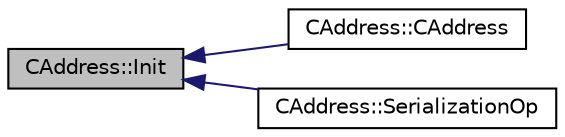 digraph "CAddress::Init"
{
  edge [fontname="Helvetica",fontsize="10",labelfontname="Helvetica",labelfontsize="10"];
  node [fontname="Helvetica",fontsize="10",shape=record];
  rankdir="LR";
  Node7 [label="CAddress::Init",height=0.2,width=0.4,color="black", fillcolor="grey75", style="filled", fontcolor="black"];
  Node7 -> Node8 [dir="back",color="midnightblue",fontsize="10",style="solid",fontname="Helvetica"];
  Node8 [label="CAddress::CAddress",height=0.2,width=0.4,color="black", fillcolor="white", style="filled",URL="$class_c_address.html#a84cd336180580ab69b8888a4339ccc37"];
  Node7 -> Node9 [dir="back",color="midnightblue",fontsize="10",style="solid",fontname="Helvetica"];
  Node9 [label="CAddress::SerializationOp",height=0.2,width=0.4,color="black", fillcolor="white", style="filled",URL="$class_c_address.html#aec10c7075404eefbcf6f7a4c5671be02"];
}
